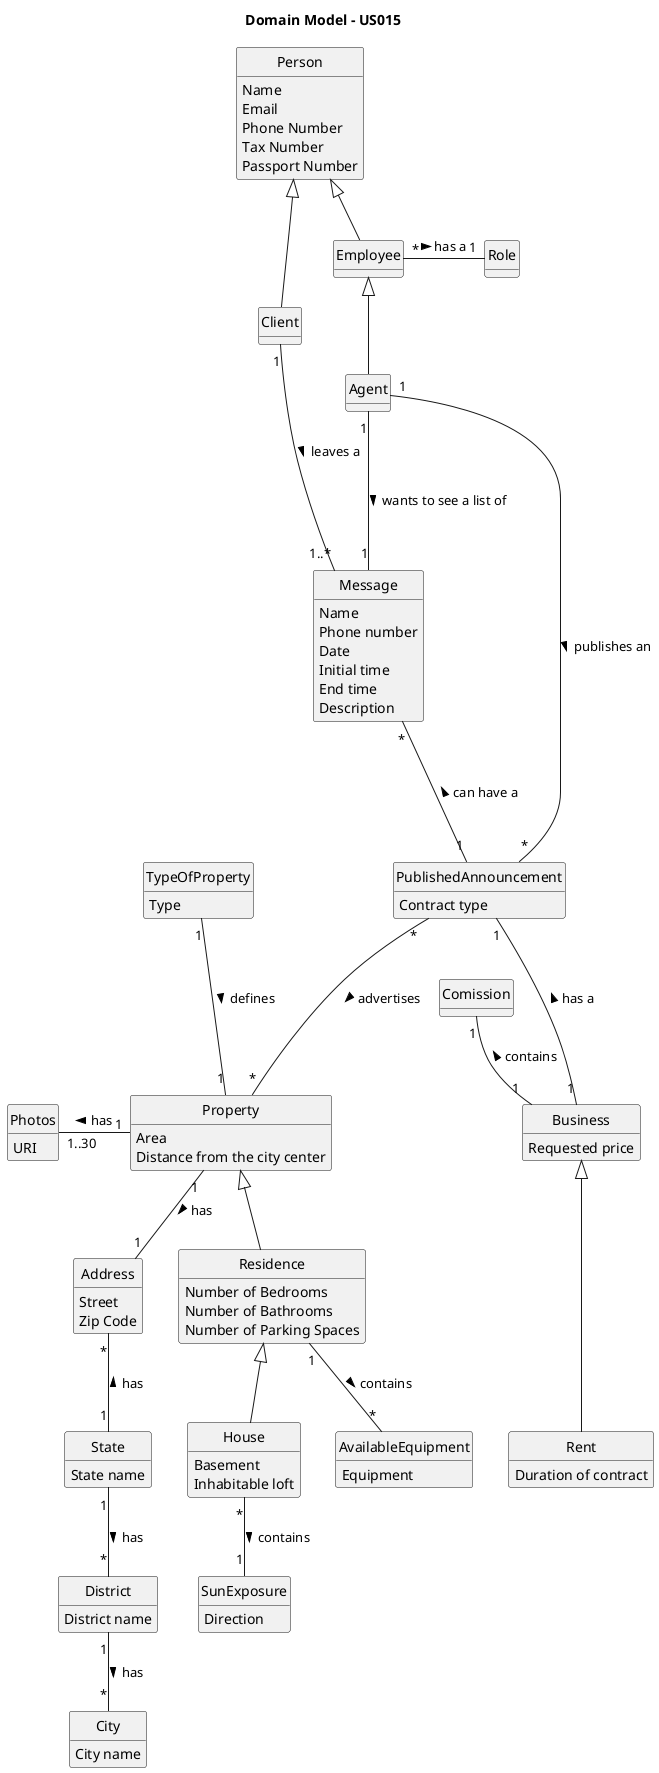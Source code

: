 @startuml
skinparam monochrome true
skinparam packageStyle rectangle
skinparam shadowing false

'left to right direction

skinparam classAttributeIconSize 0

hide circle
hide methods

title Domain Model - US015

 class Agent{
 }

 class Message{
     Name
     Phone number
     Date
     Initial time
     End time
     Description
 }

 class Employee{
 }

 class Person{
 Name
 Email
 Phone Number
 Tax Number
 Passport Number
 }


 class Address {
     Street
     Zip Code
 }

 class City {
     City name
 }

 class District {
     District name
 }

 class State {
     State name
 }

 State "1" -down- "*" District: has >
 District "1" -down- "*" City: has >
 Address "*" -down- "1" State: has <
class Client {

 }


 class Residence {
     Number of Bedrooms
     Number of Bathrooms
     Number of Parking Spaces
 }

 class Property {
     Area
     Distance from the city center
 }

 class TypeOfProperty{
     Type
 }

 class Photos {
     URI
 }

 class House {
     Basement
     Inhabitable loft
 }

 class SunExposure {
     Direction
 }

 class AvailableEquipment {
     Equipment
 }

 Residence <|-down- House
 Property <|-down- Residence
 Property "1" -left-- "1..30" Photos: has >
 SunExposure "1" -up- "*" House: contains <
 Address "1" -up- "1" Property: has <
 AvailableEquipment "*" -up- "1" Residence: contains <
 TypeOfProperty "1" -down-- "1" Property: defines >


 class Rent {
     Duration of contract
 }

 class Business {
     Requested price
 }

 class PublishedAnnouncement {
     Contract type
 }



 class Role{

 }

 PublishedAnnouncement "*" --- "*" Property: advertises >
 PublishedAnnouncement "1" --- "1" Business: has a <
 Business <|--- Rent
 Message "*" --- "1" PublishedAnnouncement: can have a <
   Client "1" --right- "1..*" Message: leaves a >
   Agent "1" --- "*" PublishedAnnouncement: publishes an >
   Employee "*" --right-"1" Role: has a >

Agent "1" --- "1" Message: wants to see a list of >
Person <|-- Employee
Employee <|-- Agent
Person <|-- Client

Comission "1" -- "1" Business : contains <



@enduml